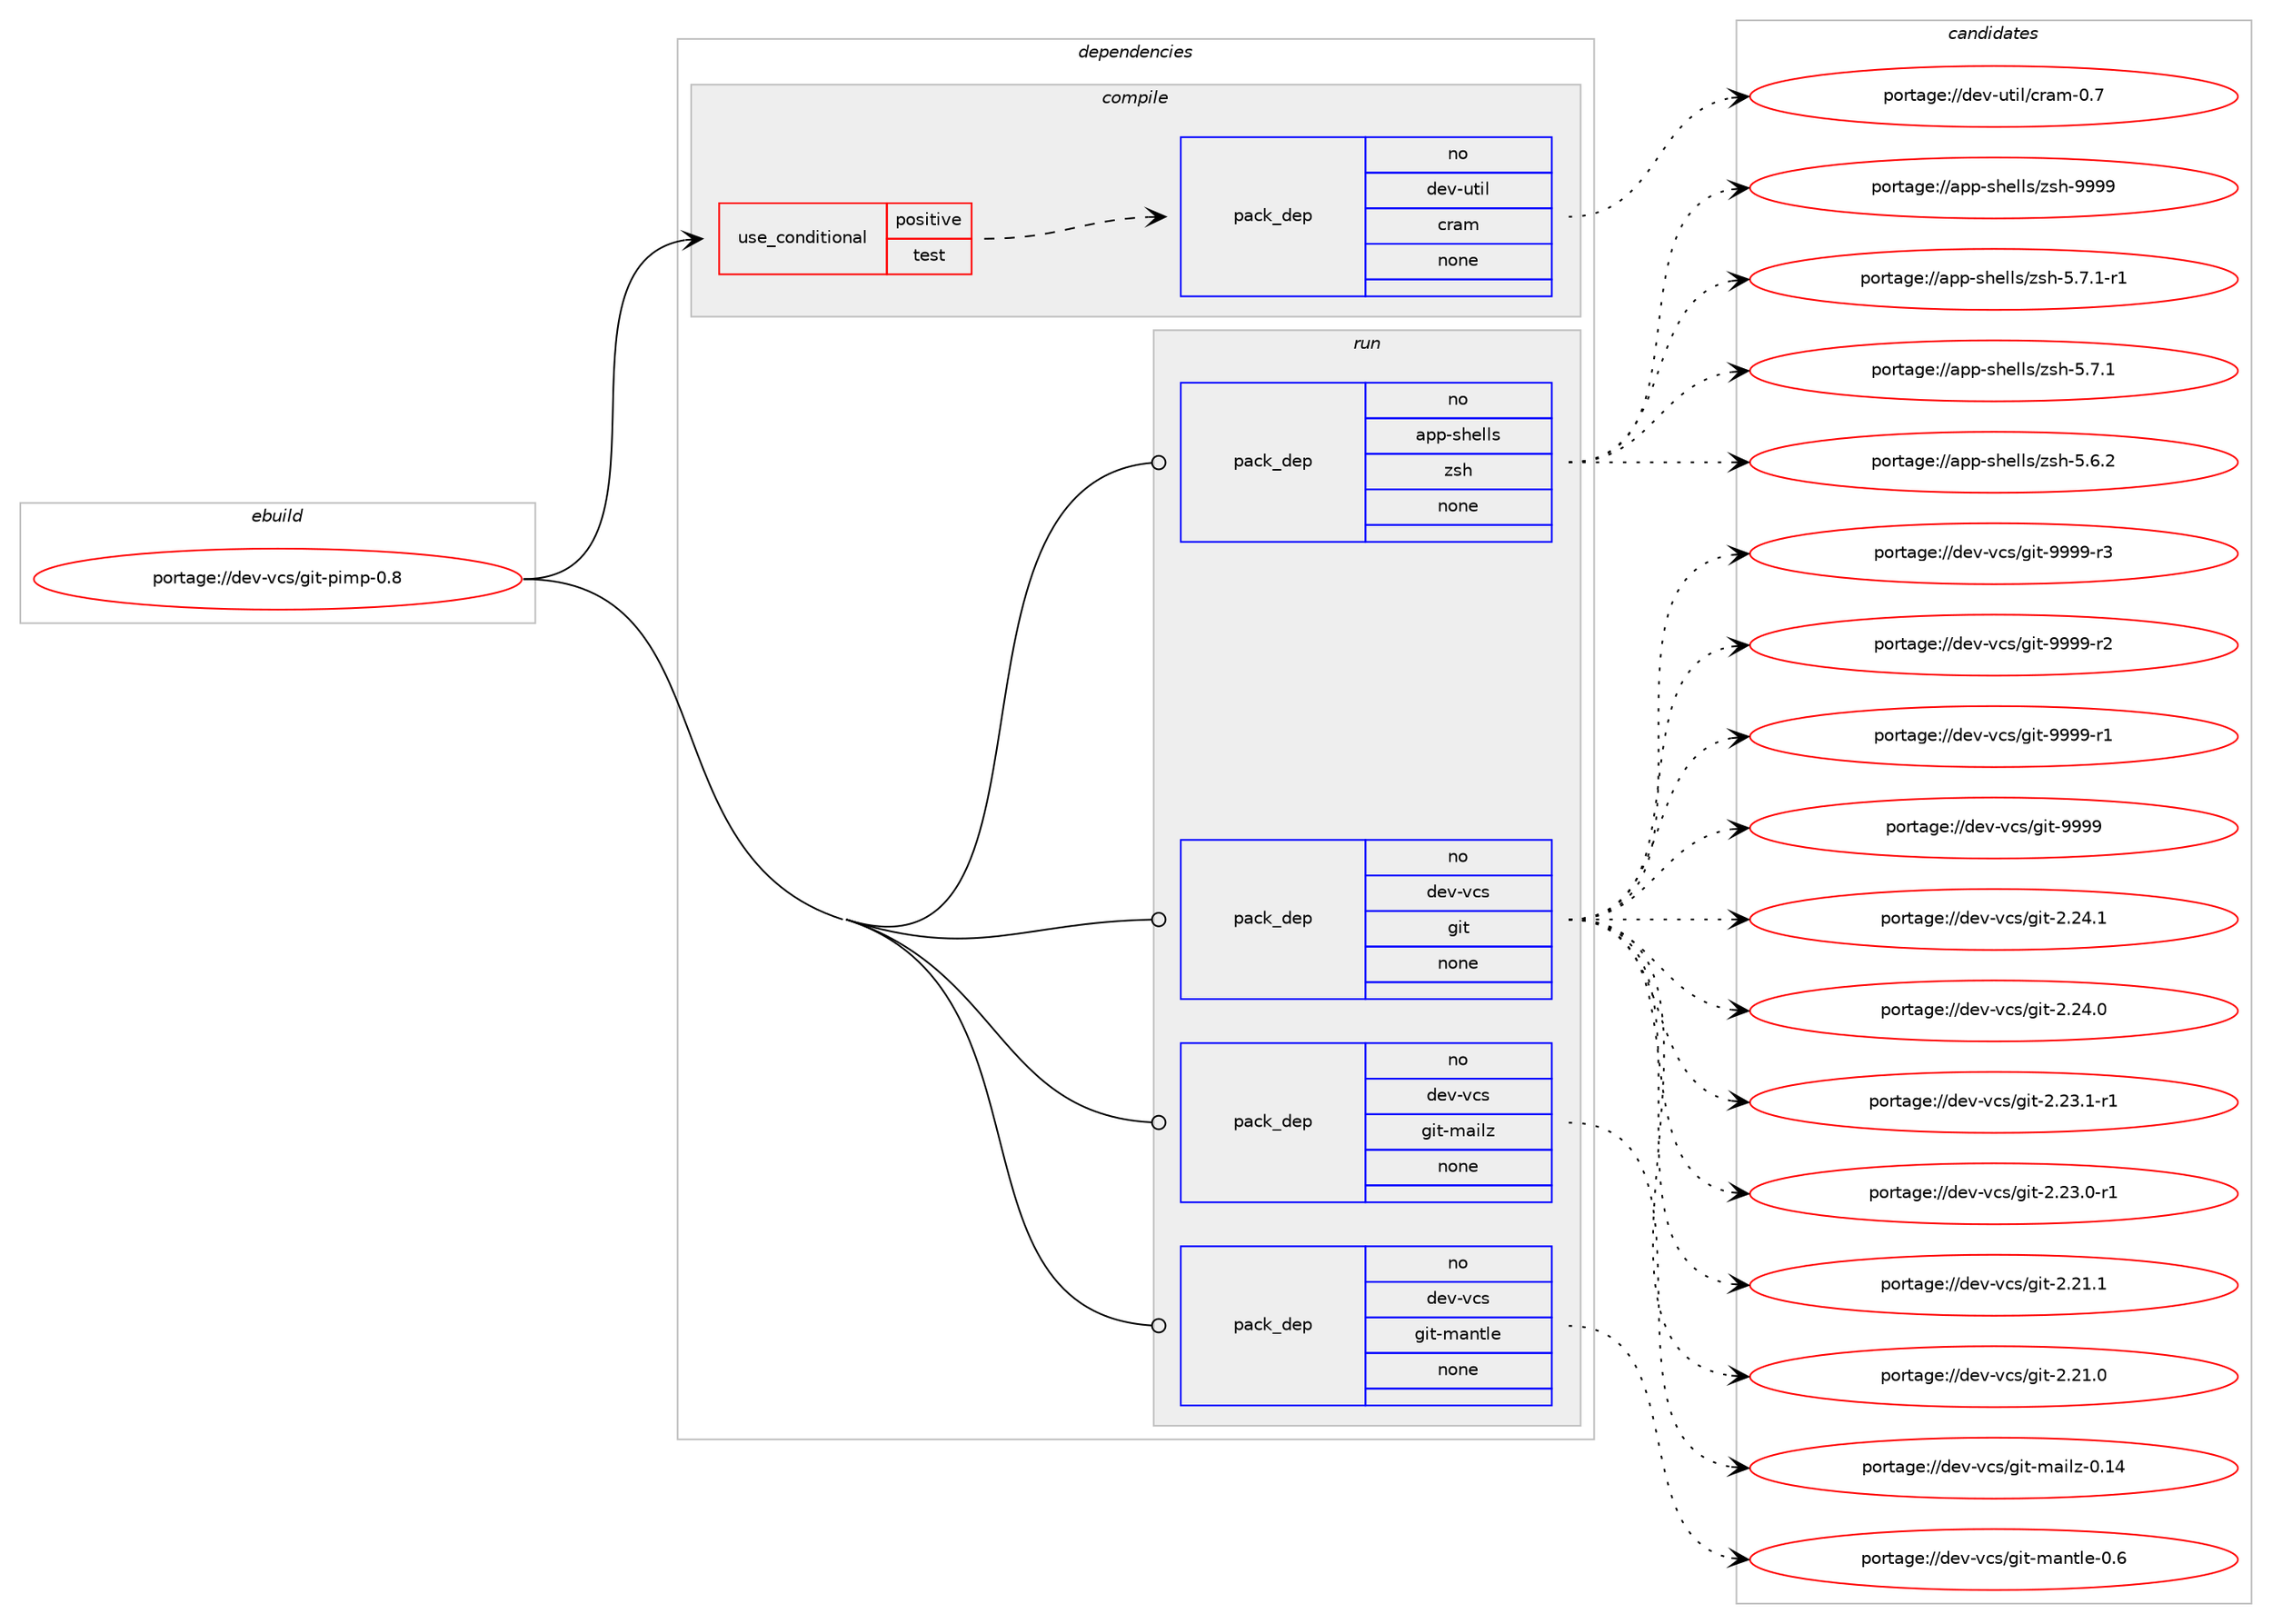 digraph prolog {

# *************
# Graph options
# *************

newrank=true;
concentrate=true;
compound=true;
graph [rankdir=LR,fontname=Helvetica,fontsize=10,ranksep=1.5];#, ranksep=2.5, nodesep=0.2];
edge  [arrowhead=vee];
node  [fontname=Helvetica,fontsize=10];

# **********
# The ebuild
# **********

subgraph cluster_leftcol {
color=gray;
label=<<i>ebuild</i>>;
id [label="portage://dev-vcs/git-pimp-0.8", color=red, width=4, href="../dev-vcs/git-pimp-0.8.svg"];
}

# ****************
# The dependencies
# ****************

subgraph cluster_midcol {
color=gray;
label=<<i>dependencies</i>>;
subgraph cluster_compile {
fillcolor="#eeeeee";
style=filled;
label=<<i>compile</i>>;
subgraph cond60744 {
dependency293737 [label=<<TABLE BORDER="0" CELLBORDER="1" CELLSPACING="0" CELLPADDING="4"><TR><TD ROWSPAN="3" CELLPADDING="10">use_conditional</TD></TR><TR><TD>positive</TD></TR><TR><TD>test</TD></TR></TABLE>>, shape=none, color=red];
subgraph pack228443 {
dependency293738 [label=<<TABLE BORDER="0" CELLBORDER="1" CELLSPACING="0" CELLPADDING="4" WIDTH="220"><TR><TD ROWSPAN="6" CELLPADDING="30">pack_dep</TD></TR><TR><TD WIDTH="110">no</TD></TR><TR><TD>dev-util</TD></TR><TR><TD>cram</TD></TR><TR><TD>none</TD></TR><TR><TD></TD></TR></TABLE>>, shape=none, color=blue];
}
dependency293737:e -> dependency293738:w [weight=20,style="dashed",arrowhead="vee"];
}
id:e -> dependency293737:w [weight=20,style="solid",arrowhead="vee"];
}
subgraph cluster_compileandrun {
fillcolor="#eeeeee";
style=filled;
label=<<i>compile and run</i>>;
}
subgraph cluster_run {
fillcolor="#eeeeee";
style=filled;
label=<<i>run</i>>;
subgraph pack228444 {
dependency293739 [label=<<TABLE BORDER="0" CELLBORDER="1" CELLSPACING="0" CELLPADDING="4" WIDTH="220"><TR><TD ROWSPAN="6" CELLPADDING="30">pack_dep</TD></TR><TR><TD WIDTH="110">no</TD></TR><TR><TD>app-shells</TD></TR><TR><TD>zsh</TD></TR><TR><TD>none</TD></TR><TR><TD></TD></TR></TABLE>>, shape=none, color=blue];
}
id:e -> dependency293739:w [weight=20,style="solid",arrowhead="odot"];
subgraph pack228445 {
dependency293740 [label=<<TABLE BORDER="0" CELLBORDER="1" CELLSPACING="0" CELLPADDING="4" WIDTH="220"><TR><TD ROWSPAN="6" CELLPADDING="30">pack_dep</TD></TR><TR><TD WIDTH="110">no</TD></TR><TR><TD>dev-vcs</TD></TR><TR><TD>git</TD></TR><TR><TD>none</TD></TR><TR><TD></TD></TR></TABLE>>, shape=none, color=blue];
}
id:e -> dependency293740:w [weight=20,style="solid",arrowhead="odot"];
subgraph pack228446 {
dependency293741 [label=<<TABLE BORDER="0" CELLBORDER="1" CELLSPACING="0" CELLPADDING="4" WIDTH="220"><TR><TD ROWSPAN="6" CELLPADDING="30">pack_dep</TD></TR><TR><TD WIDTH="110">no</TD></TR><TR><TD>dev-vcs</TD></TR><TR><TD>git-mailz</TD></TR><TR><TD>none</TD></TR><TR><TD></TD></TR></TABLE>>, shape=none, color=blue];
}
id:e -> dependency293741:w [weight=20,style="solid",arrowhead="odot"];
subgraph pack228447 {
dependency293742 [label=<<TABLE BORDER="0" CELLBORDER="1" CELLSPACING="0" CELLPADDING="4" WIDTH="220"><TR><TD ROWSPAN="6" CELLPADDING="30">pack_dep</TD></TR><TR><TD WIDTH="110">no</TD></TR><TR><TD>dev-vcs</TD></TR><TR><TD>git-mantle</TD></TR><TR><TD>none</TD></TR><TR><TD></TD></TR></TABLE>>, shape=none, color=blue];
}
id:e -> dependency293742:w [weight=20,style="solid",arrowhead="odot"];
}
}

# **************
# The candidates
# **************

subgraph cluster_choices {
rank=same;
color=gray;
label=<<i>candidates</i>>;

subgraph choice228443 {
color=black;
nodesep=1;
choice1001011184511711610510847991149710945484655 [label="portage://dev-util/cram-0.7", color=red, width=4,href="../dev-util/cram-0.7.svg"];
dependency293738:e -> choice1001011184511711610510847991149710945484655:w [style=dotted,weight="100"];
}
subgraph choice228444 {
color=black;
nodesep=1;
choice9711211245115104101108108115471221151044557575757 [label="portage://app-shells/zsh-9999", color=red, width=4,href="../app-shells/zsh-9999.svg"];
choice9711211245115104101108108115471221151044553465546494511449 [label="portage://app-shells/zsh-5.7.1-r1", color=red, width=4,href="../app-shells/zsh-5.7.1-r1.svg"];
choice971121124511510410110810811547122115104455346554649 [label="portage://app-shells/zsh-5.7.1", color=red, width=4,href="../app-shells/zsh-5.7.1.svg"];
choice971121124511510410110810811547122115104455346544650 [label="portage://app-shells/zsh-5.6.2", color=red, width=4,href="../app-shells/zsh-5.6.2.svg"];
dependency293739:e -> choice9711211245115104101108108115471221151044557575757:w [style=dotted,weight="100"];
dependency293739:e -> choice9711211245115104101108108115471221151044553465546494511449:w [style=dotted,weight="100"];
dependency293739:e -> choice971121124511510410110810811547122115104455346554649:w [style=dotted,weight="100"];
dependency293739:e -> choice971121124511510410110810811547122115104455346544650:w [style=dotted,weight="100"];
}
subgraph choice228445 {
color=black;
nodesep=1;
choice10010111845118991154710310511645575757574511451 [label="portage://dev-vcs/git-9999-r3", color=red, width=4,href="../dev-vcs/git-9999-r3.svg"];
choice10010111845118991154710310511645575757574511450 [label="portage://dev-vcs/git-9999-r2", color=red, width=4,href="../dev-vcs/git-9999-r2.svg"];
choice10010111845118991154710310511645575757574511449 [label="portage://dev-vcs/git-9999-r1", color=red, width=4,href="../dev-vcs/git-9999-r1.svg"];
choice1001011184511899115471031051164557575757 [label="portage://dev-vcs/git-9999", color=red, width=4,href="../dev-vcs/git-9999.svg"];
choice10010111845118991154710310511645504650524649 [label="portage://dev-vcs/git-2.24.1", color=red, width=4,href="../dev-vcs/git-2.24.1.svg"];
choice10010111845118991154710310511645504650524648 [label="portage://dev-vcs/git-2.24.0", color=red, width=4,href="../dev-vcs/git-2.24.0.svg"];
choice100101118451189911547103105116455046505146494511449 [label="portage://dev-vcs/git-2.23.1-r1", color=red, width=4,href="../dev-vcs/git-2.23.1-r1.svg"];
choice100101118451189911547103105116455046505146484511449 [label="portage://dev-vcs/git-2.23.0-r1", color=red, width=4,href="../dev-vcs/git-2.23.0-r1.svg"];
choice10010111845118991154710310511645504650494649 [label="portage://dev-vcs/git-2.21.1", color=red, width=4,href="../dev-vcs/git-2.21.1.svg"];
choice10010111845118991154710310511645504650494648 [label="portage://dev-vcs/git-2.21.0", color=red, width=4,href="../dev-vcs/git-2.21.0.svg"];
dependency293740:e -> choice10010111845118991154710310511645575757574511451:w [style=dotted,weight="100"];
dependency293740:e -> choice10010111845118991154710310511645575757574511450:w [style=dotted,weight="100"];
dependency293740:e -> choice10010111845118991154710310511645575757574511449:w [style=dotted,weight="100"];
dependency293740:e -> choice1001011184511899115471031051164557575757:w [style=dotted,weight="100"];
dependency293740:e -> choice10010111845118991154710310511645504650524649:w [style=dotted,weight="100"];
dependency293740:e -> choice10010111845118991154710310511645504650524648:w [style=dotted,weight="100"];
dependency293740:e -> choice100101118451189911547103105116455046505146494511449:w [style=dotted,weight="100"];
dependency293740:e -> choice100101118451189911547103105116455046505146484511449:w [style=dotted,weight="100"];
dependency293740:e -> choice10010111845118991154710310511645504650494649:w [style=dotted,weight="100"];
dependency293740:e -> choice10010111845118991154710310511645504650494648:w [style=dotted,weight="100"];
}
subgraph choice228446 {
color=black;
nodesep=1;
choice10010111845118991154710310511645109971051081224548464952 [label="portage://dev-vcs/git-mailz-0.14", color=red, width=4,href="../dev-vcs/git-mailz-0.14.svg"];
dependency293741:e -> choice10010111845118991154710310511645109971051081224548464952:w [style=dotted,weight="100"];
}
subgraph choice228447 {
color=black;
nodesep=1;
choice100101118451189911547103105116451099711011610810145484654 [label="portage://dev-vcs/git-mantle-0.6", color=red, width=4,href="../dev-vcs/git-mantle-0.6.svg"];
dependency293742:e -> choice100101118451189911547103105116451099711011610810145484654:w [style=dotted,weight="100"];
}
}

}
